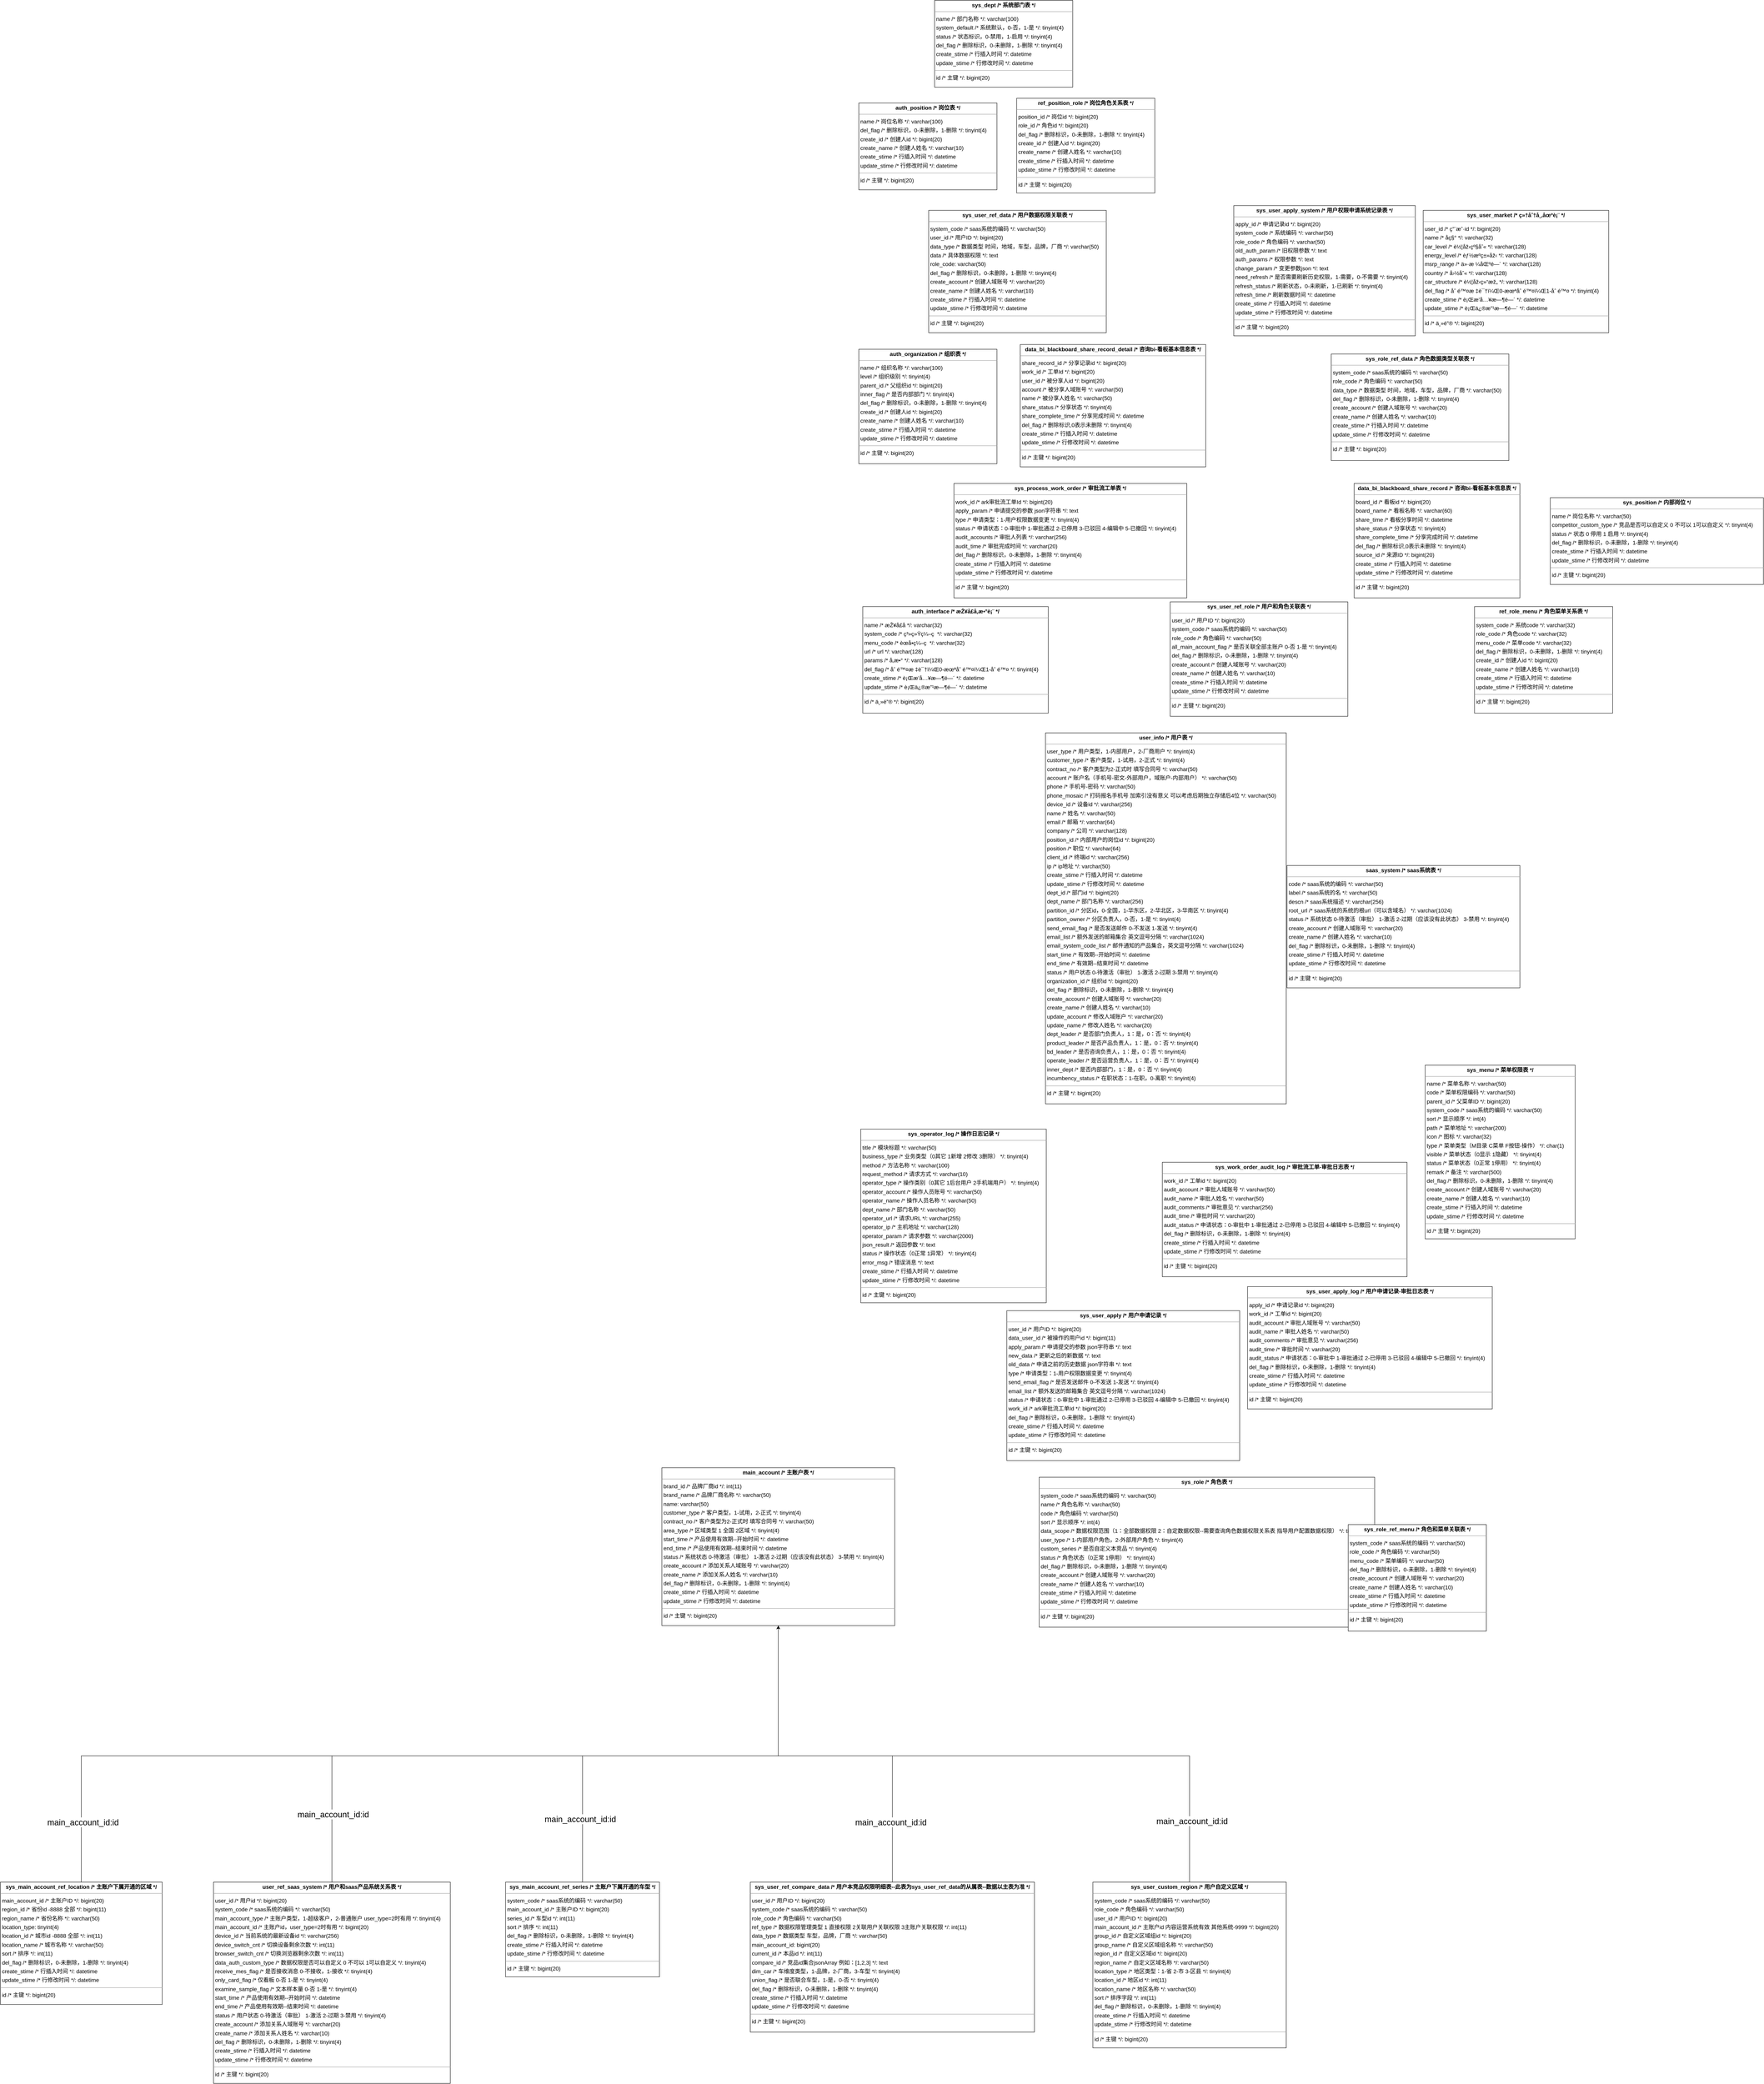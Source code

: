 <mxfile version="26.1.1">
  <diagram name="第 1 页" id="l_DR7KnRHLTlUDp1lk41">
    <mxGraphModel dx="4776" dy="2063" grid="1" gridSize="10" guides="1" tooltips="1" connect="1" arrows="1" fold="1" page="1" pageScale="1" pageWidth="827" pageHeight="1169" math="1" shadow="0">
      <root>
        <mxCell id="0" />
        <mxCell id="1" parent="0" />
        <mxCell id="V8_SMq7qqS84tooQgyuv-1" value="&lt;p style=&quot;margin:0px;margin-top:4px;text-align:center;&quot;&gt;&lt;b&gt;auth_interface  /* æŽ¥å£å‚æ•°è¡¨ */&lt;/b&gt;&lt;/p&gt;&lt;hr size=&quot;1&quot;/&gt;&lt;p style=&quot;margin:0 0 0 4px;line-height:1.6;&quot;&gt; name  /* æŽ¥å£å */: varchar(32)&lt;br/&gt; system_code  /* ç³»ç»Ÿç¼–ç  */: varchar(32)&lt;br/&gt; menu_code  /* èœå•ç¼–ç  */: varchar(32)&lt;br/&gt; url  /* url */: varchar(128)&lt;br/&gt; params  /* å‚æ•° */: varchar(128)&lt;br/&gt; del_flag  /* åˆ é™¤æ ‡è¯†ï¼Œ0-æœªåˆ é™¤ï¼Œ1-åˆ é™¤ */: tinyint(4)&lt;br/&gt; create_stime  /* è¡Œæ’å…¥æ—¶é—´ */: datetime&lt;br/&gt; update_stime  /* è¡Œä¿®æ”¹æ—¶é—´ */: datetime&lt;/p&gt;&lt;hr size=&quot;1&quot;/&gt;&lt;p style=&quot;margin:0 0 0 4px;line-height:1.6;&quot;&gt; id  /* ä¸»é”® */: bigint(20)&lt;/p&gt;" style="verticalAlign=top;align=left;overflow=fill;fontSize=14;fontFamily=Helvetica;html=1;rounded=0;shadow=0;comic=0;labelBackgroundColor=none;strokeWidth=1;" vertex="1" parent="1">
          <mxGeometry x="-325" y="1048" width="470" height="270" as="geometry" />
        </mxCell>
        <mxCell id="V8_SMq7qqS84tooQgyuv-2" value="&lt;p style=&quot;margin:0px;margin-top:4px;text-align:center;&quot;&gt;&lt;b&gt;auth_organization  /* 组织表 */&lt;/b&gt;&lt;/p&gt;&lt;hr size=&quot;1&quot;/&gt;&lt;p style=&quot;margin:0 0 0 4px;line-height:1.6;&quot;&gt; name  /* 组织名称 */: varchar(100)&lt;br/&gt; level  /* 组织级别 */: tinyint(4)&lt;br/&gt; parent_id  /* 父组织id */: bigint(20)&lt;br/&gt; inner_flag  /* 是否内部部门 */: tinyint(4)&lt;br/&gt; del_flag  /* 删除标识，0-未删除，1-删除 */: tinyint(4)&lt;br/&gt; create_id  /* 创建人id */: bigint(20)&lt;br/&gt; create_name  /* 创建人姓名 */: varchar(10)&lt;br/&gt; create_stime  /* 行插入时间 */: datetime&lt;br/&gt; update_stime  /* 行修改时间 */: datetime&lt;/p&gt;&lt;hr size=&quot;1&quot;/&gt;&lt;p style=&quot;margin:0 0 0 4px;line-height:1.6;&quot;&gt; id  /* 主键 */: bigint(20)&lt;/p&gt;" style="verticalAlign=top;align=left;overflow=fill;fontSize=14;fontFamily=Helvetica;html=1;rounded=0;shadow=0;comic=0;labelBackgroundColor=none;strokeWidth=1;" vertex="1" parent="1">
          <mxGeometry x="-335" y="396" width="350" height="290" as="geometry" />
        </mxCell>
        <mxCell id="V8_SMq7qqS84tooQgyuv-3" value="&lt;p style=&quot;margin:0px;margin-top:4px;text-align:center;&quot;&gt;&lt;b&gt;auth_position  /* 岗位表 */&lt;/b&gt;&lt;/p&gt;&lt;hr size=&quot;1&quot;/&gt;&lt;p style=&quot;margin:0 0 0 4px;line-height:1.6;&quot;&gt; name  /* 岗位名称 */: varchar(100)&lt;br/&gt; del_flag  /* 删除标识，0-未删除，1-删除 */: tinyint(4)&lt;br/&gt; create_id  /* 创建人id */: bigint(20)&lt;br/&gt; create_name  /* 创建人姓名 */: varchar(10)&lt;br/&gt; create_stime  /* 行插入时间 */: datetime&lt;br/&gt; update_stime  /* 行修改时间 */: datetime&lt;/p&gt;&lt;hr size=&quot;1&quot;/&gt;&lt;p style=&quot;margin:0 0 0 4px;line-height:1.6;&quot;&gt; id  /* 主键 */: bigint(20)&lt;/p&gt;" style="verticalAlign=top;align=left;overflow=fill;fontSize=14;fontFamily=Helvetica;html=1;rounded=0;shadow=0;comic=0;labelBackgroundColor=none;strokeWidth=1;" vertex="1" parent="1">
          <mxGeometry x="-335" y="-228" width="350" height="220" as="geometry" />
        </mxCell>
        <mxCell id="V8_SMq7qqS84tooQgyuv-4" value="&lt;p style=&quot;margin:0px;margin-top:4px;text-align:center;&quot;&gt;&lt;b&gt;data_bi_blackboard_share_record  /* 咨询bi-看板基本信息表 */&lt;/b&gt;&lt;/p&gt;&lt;hr size=&quot;1&quot;/&gt;&lt;p style=&quot;margin:0 0 0 4px;line-height:1.6;&quot;&gt; board_id  /* 看板id */: bigint(20)&lt;br/&gt; board_name  /* 看板名称 */: varchar(60)&lt;br/&gt; share_time  /* 看板分享时间 */: datetime&lt;br/&gt; share_status  /* 分享状态 */: tinyint(4)&lt;br/&gt; share_complete_time  /* 分享完成时间 */: datetime&lt;br/&gt; del_flag  /* 删除标识,0表示未删除 */: tinyint(4)&lt;br/&gt; source_id  /* 来源ID */: bigint(20)&lt;br/&gt; create_stime  /* 行插入时间 */: datetime&lt;br/&gt; update_stime  /* 行修改时间 */: datetime&lt;/p&gt;&lt;hr size=&quot;1&quot;/&gt;&lt;p style=&quot;margin:0 0 0 4px;line-height:1.6;&quot;&gt; id  /* 主键 */: bigint(20)&lt;/p&gt;" style="verticalAlign=top;align=left;overflow=fill;fontSize=14;fontFamily=Helvetica;html=1;rounded=0;shadow=0;comic=0;labelBackgroundColor=none;strokeWidth=1;" vertex="1" parent="1">
          <mxGeometry x="920" y="736" width="420" height="290" as="geometry" />
        </mxCell>
        <mxCell id="V8_SMq7qqS84tooQgyuv-5" value="&lt;p style=&quot;margin:0px;margin-top:4px;text-align:center;&quot;&gt;&lt;b&gt;data_bi_blackboard_share_record_detail  /* 咨询bi-看板基本信息表 */&lt;/b&gt;&lt;/p&gt;&lt;hr size=&quot;1&quot;/&gt;&lt;p style=&quot;margin:0 0 0 4px;line-height:1.6;&quot;&gt; share_record_id  /* 分享记录id */: bigint(20)&lt;br/&gt; work_id  /* 工单Id */: bigint(20)&lt;br/&gt; user_id  /* 被分享人id */: bigint(20)&lt;br/&gt; account  /* 被分享人域账号 */: varchar(50)&lt;br/&gt; name  /* 被分享人姓名 */: varchar(50)&lt;br/&gt; share_status  /* 分享状态 */: tinyint(4)&lt;br/&gt; share_complete_time  /* 分享完成时间 */: datetime&lt;br/&gt; del_flag  /* 删除标识,0表示未删除 */: tinyint(4)&lt;br/&gt; create_stime  /* 行插入时间 */: datetime&lt;br/&gt; update_stime  /* 行修改时间 */: datetime&lt;/p&gt;&lt;hr size=&quot;1&quot;/&gt;&lt;p style=&quot;margin:0 0 0 4px;line-height:1.6;&quot;&gt; id  /* 主键 */: bigint(20)&lt;/p&gt;" style="verticalAlign=top;align=left;overflow=fill;fontSize=14;fontFamily=Helvetica;html=1;rounded=0;shadow=0;comic=0;labelBackgroundColor=none;strokeWidth=1;" vertex="1" parent="1">
          <mxGeometry x="74" y="384" width="470" height="310" as="geometry" />
        </mxCell>
        <mxCell id="V8_SMq7qqS84tooQgyuv-6" value="&lt;p style=&quot;margin:0px;margin-top:4px;text-align:center;&quot;&gt;&lt;b&gt;main_account  /* 主账户表 */&lt;/b&gt;&lt;/p&gt;&lt;hr size=&quot;1&quot;/&gt;&lt;p style=&quot;margin:0 0 0 4px;line-height:1.6;&quot;&gt; brand_id  /* 品牌厂商id */: int(11)&lt;br/&gt; brand_name  /* 品牌厂商名称 */: varchar(50)&lt;br/&gt; name: varchar(50)&lt;br/&gt; customer_type  /* 客户类型，1-试用，2-正式 */: tinyint(4)&lt;br/&gt; contract_no  /* 客户类型为2-正式时 填写合同号 */: varchar(50)&lt;br/&gt; area_type  /* 区域类型 1 全国 2区域 */: tinyint(4)&lt;br/&gt; start_time  /* 产品使用有效期--开始时间 */: datetime&lt;br/&gt; end_time  /* 产品使用有效期--结束时间 */: datetime&lt;br/&gt; status  /* 系统状态 0-待激活（审批） 1-激活 2-过期（应该没有此状态） 3-禁用 */: tinyint(4)&lt;br/&gt; create_account  /* 添加关系人域账号 */: varchar(20)&lt;br/&gt; create_name  /* 添加关系人姓名 */: varchar(10)&lt;br/&gt; del_flag  /* 删除标识，0-未删除，1-删除 */: tinyint(4)&lt;br/&gt; create_stime  /* 行插入时间 */: datetime&lt;br/&gt; update_stime  /* 行修改时间 */: datetime&lt;/p&gt;&lt;hr size=&quot;1&quot;/&gt;&lt;p style=&quot;margin:0 0 0 4px;line-height:1.6;&quot;&gt; id  /* 主键 */: bigint(20)&lt;/p&gt;" style="verticalAlign=top;align=left;overflow=fill;fontSize=14;fontFamily=Helvetica;html=1;rounded=0;shadow=0;comic=0;labelBackgroundColor=none;strokeWidth=1;" vertex="1" parent="1">
          <mxGeometry x="-834" y="3230" width="590" height="400" as="geometry" />
        </mxCell>
        <mxCell id="V8_SMq7qqS84tooQgyuv-7" value="&lt;p style=&quot;margin:0px;margin-top:4px;text-align:center;&quot;&gt;&lt;b&gt;ref_position_role  /* 岗位角色关系表 */&lt;/b&gt;&lt;/p&gt;&lt;hr size=&quot;1&quot;/&gt;&lt;p style=&quot;margin:0 0 0 4px;line-height:1.6;&quot;&gt; position_id  /* 岗位id */: bigint(20)&lt;br/&gt; role_id  /* 角色id */: bigint(20)&lt;br/&gt; del_flag  /* 删除标识，0-未删除，1-删除 */: tinyint(4)&lt;br/&gt; create_id  /* 创建人id */: bigint(20)&lt;br/&gt; create_name  /* 创建人姓名 */: varchar(10)&lt;br/&gt; create_stime  /* 行插入时间 */: datetime&lt;br/&gt; update_stime  /* 行修改时间 */: datetime&lt;/p&gt;&lt;hr size=&quot;1&quot;/&gt;&lt;p style=&quot;margin:0 0 0 4px;line-height:1.6;&quot;&gt; id  /* 主键 */: bigint(20)&lt;/p&gt;" style="verticalAlign=top;align=left;overflow=fill;fontSize=14;fontFamily=Helvetica;html=1;rounded=0;shadow=0;comic=0;labelBackgroundColor=none;strokeWidth=1;" vertex="1" parent="1">
          <mxGeometry x="65" y="-240" width="350" height="240" as="geometry" />
        </mxCell>
        <mxCell id="V8_SMq7qqS84tooQgyuv-8" value="&lt;p style=&quot;margin:0px;margin-top:4px;text-align:center;&quot;&gt;&lt;b&gt;ref_role_menu  /* 角色菜单关系表 */&lt;/b&gt;&lt;/p&gt;&lt;hr size=&quot;1&quot;/&gt;&lt;p style=&quot;margin:0 0 0 4px;line-height:1.6;&quot;&gt; system_code  /* 系统code */: varchar(32)&lt;br/&gt; role_code  /* 角色code */: varchar(32)&lt;br/&gt; menu_code  /* 菜单code */: varchar(32)&lt;br/&gt; del_flag  /* 删除标识，0-未删除，1-删除 */: tinyint(4)&lt;br/&gt; create_id  /* 创建人id */: bigint(20)&lt;br/&gt; create_name  /* 创建人姓名 */: varchar(10)&lt;br/&gt; create_stime  /* 行插入时间 */: datetime&lt;br/&gt; update_stime  /* 行修改时间 */: datetime&lt;/p&gt;&lt;hr size=&quot;1&quot;/&gt;&lt;p style=&quot;margin:0 0 0 4px;line-height:1.6;&quot;&gt; id  /* 主键 */: bigint(20)&lt;/p&gt;" style="verticalAlign=top;align=left;overflow=fill;fontSize=14;fontFamily=Helvetica;html=1;rounded=0;shadow=0;comic=0;labelBackgroundColor=none;strokeWidth=1;" vertex="1" parent="1">
          <mxGeometry x="1225" y="1048" width="350" height="270" as="geometry" />
        </mxCell>
        <mxCell id="V8_SMq7qqS84tooQgyuv-9" value="&lt;p style=&quot;margin:0px;margin-top:4px;text-align:center;&quot;&gt;&lt;b&gt;saas_system  /* saas系统表 */&lt;/b&gt;&lt;/p&gt;&lt;hr size=&quot;1&quot;/&gt;&lt;p style=&quot;margin:0 0 0 4px;line-height:1.6;&quot;&gt; code  /* saas系统的编码 */: varchar(50)&lt;br/&gt; label  /* saas系统的名 */: varchar(50)&lt;br/&gt; descn  /* saas系统描述 */: varchar(256)&lt;br/&gt; root_url  /* saas系统的系统的根url（可以含域名） */: varchar(1024)&lt;br/&gt; status  /* 系统状态 0-待激活（审批） 1-激活 2-过期（应该没有此状态） 3-禁用 */: tinyint(4)&lt;br/&gt; create_account  /* 创建人域账号 */: varchar(20)&lt;br/&gt; create_name  /* 创建人姓名 */: varchar(10)&lt;br/&gt; del_flag  /* 删除标识，0-未删除，1-删除 */: tinyint(4)&lt;br/&gt; create_stime  /* 行插入时间 */: datetime&lt;br/&gt; update_stime  /* 行修改时间 */: datetime&lt;/p&gt;&lt;hr size=&quot;1&quot;/&gt;&lt;p style=&quot;margin:0 0 0 4px;line-height:1.6;&quot;&gt; id  /* 主键 */: bigint(20)&lt;/p&gt;" style="verticalAlign=top;align=left;overflow=fill;fontSize=14;fontFamily=Helvetica;html=1;rounded=0;shadow=0;comic=0;labelBackgroundColor=none;strokeWidth=1;" vertex="1" parent="1">
          <mxGeometry x="750" y="1704" width="590" height="310" as="geometry" />
        </mxCell>
        <mxCell id="V8_SMq7qqS84tooQgyuv-10" value="&lt;p style=&quot;margin:0px;margin-top:4px;text-align:center;&quot;&gt;&lt;b&gt;sys_dept  /* 系统部门表 */&lt;/b&gt;&lt;/p&gt;&lt;hr size=&quot;1&quot;/&gt;&lt;p style=&quot;margin:0 0 0 4px;line-height:1.6;&quot;&gt; name  /* 部门名称 */: varchar(100)&lt;br/&gt; system_default  /* 系统默认，0-否，1-是 */: tinyint(4)&lt;br/&gt; status  /* 状态标识，0-禁用，1-启用 */: tinyint(4)&lt;br/&gt; del_flag  /* 删除标识，0-未删除，1-删除 */: tinyint(4)&lt;br/&gt; create_stime  /* 行插入时间 */: datetime&lt;br/&gt; update_stime  /* 行修改时间 */: datetime&lt;/p&gt;&lt;hr size=&quot;1&quot;/&gt;&lt;p style=&quot;margin:0 0 0 4px;line-height:1.6;&quot;&gt; id  /* 主键 */: bigint(20)&lt;/p&gt;" style="verticalAlign=top;align=left;overflow=fill;fontSize=14;fontFamily=Helvetica;html=1;rounded=0;shadow=0;comic=0;labelBackgroundColor=none;strokeWidth=1;" vertex="1" parent="1">
          <mxGeometry x="-143" y="-488" width="350" height="220" as="geometry" />
        </mxCell>
        <mxCell id="V8_SMq7qqS84tooQgyuv-55" style="edgeStyle=orthogonalEdgeStyle;rounded=0;orthogonalLoop=1;jettySize=auto;html=1;entryX=0.5;entryY=1;entryDx=0;entryDy=0;" edge="1" parent="1" source="V8_SMq7qqS84tooQgyuv-11" target="V8_SMq7qqS84tooQgyuv-6">
          <mxGeometry relative="1" as="geometry">
            <Array as="points">
              <mxPoint x="-2305" y="3960" />
              <mxPoint x="-539" y="3960" />
            </Array>
          </mxGeometry>
        </mxCell>
        <mxCell id="V8_SMq7qqS84tooQgyuv-56" value="&lt;font style=&quot;font-size: 21px;&quot;&gt;main_account_id:id&lt;/font&gt;" style="edgeLabel;html=1;align=center;verticalAlign=middle;resizable=0;points=[];" vertex="1" connectable="0" parent="V8_SMq7qqS84tooQgyuv-55">
          <mxGeometry x="-0.874" y="-4" relative="1" as="geometry">
            <mxPoint as="offset" />
          </mxGeometry>
        </mxCell>
        <mxCell id="V8_SMq7qqS84tooQgyuv-11" value="&lt;p style=&quot;margin:0px;margin-top:4px;text-align:center;&quot;&gt;&lt;b&gt;sys_main_account_ref_location  /* 主账户下属开通的区域 */&lt;/b&gt;&lt;/p&gt;&lt;hr size=&quot;1&quot;/&gt;&lt;p style=&quot;margin:0 0 0 4px;line-height:1.6;&quot;&gt; main_account_id  /* 主账户ID */: bigint(20)&lt;br/&gt; region_id  /* 省份id -8888 全部 */: bigint(11)&lt;br/&gt; region_name  /* 省份名称 */: varchar(50)&lt;br/&gt; location_type: tinyint(4)&lt;br/&gt; location_id  /* 城市id -8888 全部 */: int(11)&lt;br/&gt; location_name  /* 城市名称 */: varchar(50)&lt;br/&gt; sort  /* 排序 */: int(11)&lt;br/&gt; del_flag  /* 删除标识，0-未删除，1-删除 */: tinyint(4)&lt;br/&gt; create_stime  /* 行插入时间 */: datetime&lt;br/&gt; update_stime  /* 行修改时间 */: datetime&lt;/p&gt;&lt;hr size=&quot;1&quot;/&gt;&lt;p style=&quot;margin:0 0 0 4px;line-height:1.6;&quot;&gt; id  /* 主键 */: bigint(20)&lt;/p&gt;" style="verticalAlign=top;align=left;overflow=fill;fontSize=14;fontFamily=Helvetica;html=1;rounded=0;shadow=0;comic=0;labelBackgroundColor=none;strokeWidth=1;" vertex="1" parent="1">
          <mxGeometry x="-2510" y="4280" width="410" height="310" as="geometry" />
        </mxCell>
        <mxCell id="V8_SMq7qqS84tooQgyuv-50" style="edgeStyle=orthogonalEdgeStyle;rounded=0;orthogonalLoop=1;jettySize=auto;html=1;" edge="1" parent="1" source="V8_SMq7qqS84tooQgyuv-12" target="V8_SMq7qqS84tooQgyuv-6">
          <mxGeometry relative="1" as="geometry">
            <Array as="points">
              <mxPoint x="-1035" y="3960" />
              <mxPoint x="-539" y="3960" />
            </Array>
          </mxGeometry>
        </mxCell>
        <mxCell id="V8_SMq7qqS84tooQgyuv-58" value="&lt;span style=&quot;font-size: 21px;&quot;&gt;main_account_id:id&lt;/span&gt;" style="edgeLabel;html=1;align=center;verticalAlign=middle;resizable=0;points=[];" vertex="1" connectable="0" parent="V8_SMq7qqS84tooQgyuv-50">
          <mxGeometry x="-0.721" y="6" relative="1" as="geometry">
            <mxPoint as="offset" />
          </mxGeometry>
        </mxCell>
        <mxCell id="V8_SMq7qqS84tooQgyuv-12" value="&lt;p style=&quot;margin:0px;margin-top:4px;text-align:center;&quot;&gt;&lt;b&gt;sys_main_account_ref_series  /* 主账户下属开通的车型 */&lt;/b&gt;&lt;/p&gt;&lt;hr size=&quot;1&quot;/&gt;&lt;p style=&quot;margin:0 0 0 4px;line-height:1.6;&quot;&gt; system_code  /* saas系统的编码 */: varchar(50)&lt;br/&gt; main_account_id  /* 主账户ID */: bigint(20)&lt;br/&gt; series_id  /* 车型id */: int(11)&lt;br/&gt; sort  /* 排序 */: int(11)&lt;br/&gt; del_flag  /* 删除标识，0-未删除，1-删除 */: tinyint(4)&lt;br/&gt; create_stime  /* 行插入时间 */: datetime&lt;br/&gt; update_stime  /* 行修改时间 */: datetime&lt;/p&gt;&lt;hr size=&quot;1&quot;/&gt;&lt;p style=&quot;margin:0 0 0 4px;line-height:1.6;&quot;&gt; id  /* 主键 */: bigint(20)&lt;/p&gt;" style="verticalAlign=top;align=left;overflow=fill;fontSize=14;fontFamily=Helvetica;html=1;rounded=0;shadow=0;comic=0;labelBackgroundColor=none;strokeWidth=1;" vertex="1" parent="1">
          <mxGeometry x="-1230" y="4280" width="390" height="240" as="geometry" />
        </mxCell>
        <mxCell id="V8_SMq7qqS84tooQgyuv-13" value="&lt;p style=&quot;margin:0px;margin-top:4px;text-align:center;&quot;&gt;&lt;b&gt;sys_menu  /* 菜单权限表 */&lt;/b&gt;&lt;/p&gt;&lt;hr size=&quot;1&quot;/&gt;&lt;p style=&quot;margin:0 0 0 4px;line-height:1.6;&quot;&gt; name  /* 菜单名称 */: varchar(50)&lt;br/&gt; code  /* 菜单权限编码  */: varchar(50)&lt;br/&gt; parent_id  /* 父菜单ID */: bigint(20)&lt;br/&gt; system_code  /* saas系统的编码 */: varchar(50)&lt;br/&gt; sort  /* 显示顺序 */: int(4)&lt;br/&gt; path  /* 菜单地址 */: varchar(200)&lt;br/&gt; icon  /* 图标 */: varchar(32)&lt;br/&gt; type  /* 菜单类型（M目录 C菜单 F按钮-操作） */: char(1)&lt;br/&gt; visible  /* 菜单状态（0显示 1隐藏） */: tinyint(4)&lt;br/&gt; status  /* 菜单状态（0正常 1停用） */: tinyint(4)&lt;br/&gt; remark  /* 备注 */: varchar(500)&lt;br/&gt; del_flag  /* 删除标识，0-未删除，1-删除 */: tinyint(4)&lt;br/&gt; create_account  /* 创建人域账号 */: varchar(20)&lt;br/&gt; create_name  /* 创建人姓名 */: varchar(10)&lt;br/&gt; create_stime  /* 行插入时间 */: datetime&lt;br/&gt; update_stime  /* 行修改时间 */: datetime&lt;/p&gt;&lt;hr size=&quot;1&quot;/&gt;&lt;p style=&quot;margin:0 0 0 4px;line-height:1.6;&quot;&gt; id  /* 主键 */: bigint(20)&lt;/p&gt;" style="verticalAlign=top;align=left;overflow=fill;fontSize=14;fontFamily=Helvetica;html=1;rounded=0;shadow=0;comic=0;labelBackgroundColor=none;strokeWidth=1;" vertex="1" parent="1">
          <mxGeometry x="1100" y="2210" width="380" height="440" as="geometry" />
        </mxCell>
        <mxCell id="V8_SMq7qqS84tooQgyuv-14" value="&lt;p style=&quot;margin:0px;margin-top:4px;text-align:center;&quot;&gt;&lt;b&gt;sys_operator_log  /* 操作日志记录 */&lt;/b&gt;&lt;/p&gt;&lt;hr size=&quot;1&quot;/&gt;&lt;p style=&quot;margin:0 0 0 4px;line-height:1.6;&quot;&gt; title  /* 模块标题 */: varchar(50)&lt;br/&gt; business_type  /* 业务类型（0其它 1新增 2修改 3删除） */: tinyint(4)&lt;br/&gt; method  /* 方法名称 */: varchar(100)&lt;br/&gt; request_method  /* 请求方式 */: varchar(10)&lt;br/&gt; operator_type  /* 操作类别（0其它 1后台用户 2手机端用户） */: tinyint(4)&lt;br/&gt; operator_account  /* 操作人员账号 */: varchar(50)&lt;br/&gt; operator_name  /* 操作人员名称 */: varchar(50)&lt;br/&gt; dept_name  /* 部门名称 */: varchar(50)&lt;br/&gt; operator_url  /* 请求URL */: varchar(255)&lt;br/&gt; operator_ip  /* 主机地址 */: varchar(128)&lt;br/&gt; operator_param  /* 请求参数 */: varchar(2000)&lt;br/&gt; json_result  /* 返回参数 */: text&lt;br/&gt; status  /* 操作状态（0正常 1异常） */: tinyint(4)&lt;br/&gt; error_msg  /* 错误消息 */: text&lt;br/&gt; create_stime  /* 行插入时间 */: datetime&lt;br/&gt; update_stime  /* 行修改时间 */: datetime&lt;/p&gt;&lt;hr size=&quot;1&quot;/&gt;&lt;p style=&quot;margin:0 0 0 4px;line-height:1.6;&quot;&gt; id  /* 主键 */: bigint(20)&lt;/p&gt;" style="verticalAlign=top;align=left;overflow=fill;fontSize=14;fontFamily=Helvetica;html=1;rounded=0;shadow=0;comic=0;labelBackgroundColor=none;strokeWidth=1;" vertex="1" parent="1">
          <mxGeometry x="-330" y="2372" width="470" height="440" as="geometry" />
        </mxCell>
        <mxCell id="V8_SMq7qqS84tooQgyuv-15" value="&lt;p style=&quot;margin:0px;margin-top:4px;text-align:center;&quot;&gt;&lt;b&gt;sys_position  /* 内部岗位 */&lt;/b&gt;&lt;/p&gt;&lt;hr size=&quot;1&quot;/&gt;&lt;p style=&quot;margin:0 0 0 4px;line-height:1.6;&quot;&gt; name  /* 岗位名称 */: varchar(50)&lt;br/&gt; competitor_custom_type  /* 竞品是否可以自定义 0 不可以 1可以自定义 */: tinyint(4)&lt;br/&gt; status  /* 状态 0 停用 1 启用 */: tinyint(4)&lt;br/&gt; del_flag  /* 删除标识，0-未删除，1-删除 */: tinyint(4)&lt;br/&gt; create_stime  /* 行插入时间 */: datetime&lt;br/&gt; update_stime  /* 行修改时间 */: datetime&lt;/p&gt;&lt;hr size=&quot;1&quot;/&gt;&lt;p style=&quot;margin:0 0 0 4px;line-height:1.6;&quot;&gt; id  /* 主键 */: bigint(20)&lt;/p&gt;" style="verticalAlign=top;align=left;overflow=fill;fontSize=14;fontFamily=Helvetica;html=1;rounded=0;shadow=0;comic=0;labelBackgroundColor=none;strokeWidth=1;" vertex="1" parent="1">
          <mxGeometry x="1417" y="772" width="540" height="220" as="geometry" />
        </mxCell>
        <mxCell id="V8_SMq7qqS84tooQgyuv-16" value="&lt;p style=&quot;margin:0px;margin-top:4px;text-align:center;&quot;&gt;&lt;b&gt;sys_process_work_order  /* 审批流工单表 */&lt;/b&gt;&lt;/p&gt;&lt;hr size=&quot;1&quot;/&gt;&lt;p style=&quot;margin:0 0 0 4px;line-height:1.6;&quot;&gt; work_id  /* ark审批流工单Id */: bigint(20)&lt;br/&gt; apply_param  /* 申请提交的参数 json字符串 */: text&lt;br/&gt; type  /* 申请类型：1-用户权限数据变更 */: tinyint(4)&lt;br/&gt; status  /* 申请状态：0-审批中 1-审批通过 2-已停用 3-已驳回 4-编辑中 5-已撤回  */: tinyint(4)&lt;br/&gt; audit_accounts  /* 审批人列表 */: varchar(256)&lt;br/&gt; audit_time  /* 审批完成时间 */: varchar(20)&lt;br/&gt; del_flag  /* 删除标识，0-未删除，1-删除 */: tinyint(4)&lt;br/&gt; create_stime  /* 行插入时间 */: datetime&lt;br/&gt; update_stime  /* 行修改时间 */: datetime&lt;/p&gt;&lt;hr size=&quot;1&quot;/&gt;&lt;p style=&quot;margin:0 0 0 4px;line-height:1.6;&quot;&gt; id  /* 主键 */: bigint(20)&lt;/p&gt;" style="verticalAlign=top;align=left;overflow=fill;fontSize=14;fontFamily=Helvetica;html=1;rounded=0;shadow=0;comic=0;labelBackgroundColor=none;strokeWidth=1;" vertex="1" parent="1">
          <mxGeometry x="-94" y="736" width="590" height="290" as="geometry" />
        </mxCell>
        <mxCell id="V8_SMq7qqS84tooQgyuv-17" value="&lt;p style=&quot;margin:0px;margin-top:4px;text-align:center;&quot;&gt;&lt;b&gt;sys_role  /* 角色表 */&lt;/b&gt;&lt;/p&gt;&lt;hr size=&quot;1&quot;/&gt;&lt;p style=&quot;margin:0 0 0 4px;line-height:1.6;&quot;&gt; system_code  /* saas系统的编码 */: varchar(50)&lt;br/&gt; name  /* 角色名称 */: varchar(50)&lt;br/&gt; code  /* 角色编码 */: varchar(50)&lt;br/&gt; sort  /* 显示顺序 */: int(4)&lt;br/&gt; data_scope  /* 数据权限范围（1：全部数据权限 2：自定数据权限--需要查询角色数据权限关系表 指导用户配置数据权限） */: tinyint(4)&lt;br/&gt; user_type  /* 1-内部用户角色，2-外部用户角色 */: tinyint(4)&lt;br/&gt; custom_series  /* 是否自定义本竞品 */: tinyint(4)&lt;br/&gt; status  /* 角色状态（0正常 1停用） */: tinyint(4)&lt;br/&gt; del_flag  /* 删除标识，0-未删除，1-删除 */: tinyint(4)&lt;br/&gt; create_account  /* 创建人域账号 */: varchar(20)&lt;br/&gt; create_name  /* 创建人姓名 */: varchar(10)&lt;br/&gt; create_stime  /* 行插入时间 */: datetime&lt;br/&gt; update_stime  /* 行修改时间 */: datetime&lt;/p&gt;&lt;hr size=&quot;1&quot;/&gt;&lt;p style=&quot;margin:0 0 0 4px;line-height:1.6;&quot;&gt; id  /* 主键 */: bigint(20)&lt;/p&gt;" style="verticalAlign=top;align=left;overflow=fill;fontSize=14;fontFamily=Helvetica;html=1;rounded=0;shadow=0;comic=0;labelBackgroundColor=none;strokeWidth=1;" vertex="1" parent="1">
          <mxGeometry x="122" y="3254" width="850" height="380" as="geometry" />
        </mxCell>
        <mxCell id="V8_SMq7qqS84tooQgyuv-18" value="&lt;p style=&quot;margin:0px;margin-top:4px;text-align:center;&quot;&gt;&lt;b&gt;sys_role_ref_data  /* 角色数据类型关联表 */&lt;/b&gt;&lt;/p&gt;&lt;hr size=&quot;1&quot;/&gt;&lt;p style=&quot;margin:0 0 0 4px;line-height:1.6;&quot;&gt; system_code  /* saas系统的编码 */: varchar(50)&lt;br/&gt; role_code  /* 角色编码 */: varchar(50)&lt;br/&gt; data_type  /* 数据类型 时间，地域，车型，品牌，厂商 */: varchar(50)&lt;br/&gt; del_flag  /* 删除标识，0-未删除，1-删除 */: tinyint(4)&lt;br/&gt; create_account  /* 创建人域账号 */: varchar(20)&lt;br/&gt; create_name  /* 创建人姓名 */: varchar(10)&lt;br/&gt; create_stime  /* 行插入时间 */: datetime&lt;br/&gt; update_stime  /* 行修改时间 */: datetime&lt;/p&gt;&lt;hr size=&quot;1&quot;/&gt;&lt;p style=&quot;margin:0 0 0 4px;line-height:1.6;&quot;&gt; id  /* 主键 */: bigint(20)&lt;/p&gt;" style="verticalAlign=top;align=left;overflow=fill;fontSize=14;fontFamily=Helvetica;html=1;rounded=0;shadow=0;comic=0;labelBackgroundColor=none;strokeWidth=1;" vertex="1" parent="1">
          <mxGeometry x="862" y="408" width="450" height="270" as="geometry" />
        </mxCell>
        <mxCell id="V8_SMq7qqS84tooQgyuv-19" value="&lt;p style=&quot;margin:0px;margin-top:4px;text-align:center;&quot;&gt;&lt;b&gt;sys_role_ref_menu  /* 角色和菜单关联表 */&lt;/b&gt;&lt;/p&gt;&lt;hr size=&quot;1&quot;/&gt;&lt;p style=&quot;margin:0 0 0 4px;line-height:1.6;&quot;&gt; system_code  /* saas系统的编码 */: varchar(50)&lt;br/&gt; role_code  /* 角色编码 */: varchar(50)&lt;br/&gt; menu_code  /* 菜单编码 */: varchar(50)&lt;br/&gt; del_flag  /* 删除标识，0-未删除，1-删除 */: tinyint(4)&lt;br/&gt; create_account  /* 创建人域账号 */: varchar(20)&lt;br/&gt; create_name  /* 创建人姓名 */: varchar(10)&lt;br/&gt; create_stime  /* 行插入时间 */: datetime&lt;br/&gt; update_stime  /* 行修改时间 */: datetime&lt;/p&gt;&lt;hr size=&quot;1&quot;/&gt;&lt;p style=&quot;margin:0 0 0 4px;line-height:1.6;&quot;&gt; id  /* 主键 */: bigint(20)&lt;/p&gt;" style="verticalAlign=top;align=left;overflow=fill;fontSize=14;fontFamily=Helvetica;html=1;rounded=0;shadow=0;comic=0;labelBackgroundColor=none;strokeWidth=1;" vertex="1" parent="1">
          <mxGeometry x="905" y="3374" width="350" height="270" as="geometry" />
        </mxCell>
        <mxCell id="V8_SMq7qqS84tooQgyuv-20" value="&lt;p style=&quot;margin:0px;margin-top:4px;text-align:center;&quot;&gt;&lt;b&gt;sys_user_apply  /* 用户申请记录 */&lt;/b&gt;&lt;/p&gt;&lt;hr size=&quot;1&quot;/&gt;&lt;p style=&quot;margin:0 0 0 4px;line-height:1.6;&quot;&gt; user_id  /* 用户ID */: bigint(20)&lt;br/&gt; data_user_id  /* 被操作的用户id */: bigint(11)&lt;br/&gt; apply_param  /* 申请提交的参数 json字符串 */: text&lt;br/&gt; new_data  /* 更新之后的新数据 */: text&lt;br/&gt; old_data  /* 申请之前的历史数据 json字符串 */: text&lt;br/&gt; type  /* 申请类型：1-用户权限数据变更 */: tinyint(4)&lt;br/&gt; send_email_flag  /* 是否发送邮件  0-不发送 1-发送 */: tinyint(4)&lt;br/&gt; email_list  /* 额外发送的邮箱集合 英文逗号分隔 */: varchar(1024)&lt;br/&gt; status  /* 申请状态：0-审批中 1-审批通过 2-已停用 3-已驳回 4-编辑中 5-已撤回  */: tinyint(4)&lt;br/&gt; work_id  /* ark审批流工单Id */: bigint(20)&lt;br/&gt; del_flag  /* 删除标识，0-未删除，1-删除 */: tinyint(4)&lt;br/&gt; create_stime  /* 行插入时间 */: datetime&lt;br/&gt; update_stime  /* 行修改时间 */: datetime&lt;/p&gt;&lt;hr size=&quot;1&quot;/&gt;&lt;p style=&quot;margin:0 0 0 4px;line-height:1.6;&quot;&gt; id  /* 主键 */: bigint(20)&lt;/p&gt;" style="verticalAlign=top;align=left;overflow=fill;fontSize=14;fontFamily=Helvetica;html=1;rounded=0;shadow=0;comic=0;labelBackgroundColor=none;strokeWidth=1;" vertex="1" parent="1">
          <mxGeometry x="40" y="2832" width="590" height="380" as="geometry" />
        </mxCell>
        <mxCell id="V8_SMq7qqS84tooQgyuv-21" value="&lt;p style=&quot;margin:0px;margin-top:4px;text-align:center;&quot;&gt;&lt;b&gt;sys_user_apply_log  /* 用户申请记录-审批日志表 */&lt;/b&gt;&lt;/p&gt;&lt;hr size=&quot;1&quot;/&gt;&lt;p style=&quot;margin:0 0 0 4px;line-height:1.6;&quot;&gt; apply_id  /* 申请记录id */: bigint(20)&lt;br/&gt; work_id  /* 工单id */: bigint(20)&lt;br/&gt; audit_account  /* 审批人域账号 */: varchar(50)&lt;br/&gt; audit_name  /* 审批人姓名 */: varchar(50)&lt;br/&gt; audit_comments  /* 审批意见 */: varchar(256)&lt;br/&gt; audit_time  /* 审批时间 */: varchar(20)&lt;br/&gt; audit_status  /* 申请状态：0-审批中 1-审批通过 2-已停用 3-已驳回 4-编辑中 5-已撤回  */: tinyint(4)&lt;br/&gt; del_flag  /* 删除标识，0-未删除，1-删除 */: tinyint(4)&lt;br/&gt; create_stime  /* 行插入时间 */: datetime&lt;br/&gt; update_stime  /* 行修改时间 */: datetime&lt;/p&gt;&lt;hr size=&quot;1&quot;/&gt;&lt;p style=&quot;margin:0 0 0 4px;line-height:1.6;&quot;&gt; id  /* 主键 */: bigint(20)&lt;/p&gt;" style="verticalAlign=top;align=left;overflow=fill;fontSize=14;fontFamily=Helvetica;html=1;rounded=0;shadow=0;comic=0;labelBackgroundColor=none;strokeWidth=1;" vertex="1" parent="1">
          <mxGeometry x="650" y="2771" width="620" height="310" as="geometry" />
        </mxCell>
        <mxCell id="V8_SMq7qqS84tooQgyuv-22" value="&lt;p style=&quot;margin:0px;margin-top:4px;text-align:center;&quot;&gt;&lt;b&gt;sys_user_apply_system  /* 用户权限申请系统记录表 */&lt;/b&gt;&lt;/p&gt;&lt;hr size=&quot;1&quot;/&gt;&lt;p style=&quot;margin:0 0 0 4px;line-height:1.6;&quot;&gt; apply_id  /* 申请记录id */: bigint(20)&lt;br/&gt; system_code  /* 系统编码 */: varchar(50)&lt;br/&gt; role_code  /* 角色编码 */: varchar(50)&lt;br/&gt; old_auth_param  /* 旧权限参数 */: text&lt;br/&gt; auth_params  /* 权限参数 */: text&lt;br/&gt; change_param  /* 变更参数json */: text&lt;br/&gt; need_refresh  /* 是否需要刷新历史权限，1-需要，0-不需要 */: tinyint(4)&lt;br/&gt; refresh_status  /* 刷新状态，0-未刷新，1-已刷新 */: tinyint(4)&lt;br/&gt; refresh_time  /* 刷新数据时间 */: datetime&lt;br/&gt; create_stime  /* 行插入时间 */: datetime&lt;br/&gt; update_stime  /* 行修改时间 */: datetime&lt;/p&gt;&lt;hr size=&quot;1&quot;/&gt;&lt;p style=&quot;margin:0 0 0 4px;line-height:1.6;&quot;&gt; id  /* 主键 */: bigint(20)&lt;/p&gt;" style="verticalAlign=top;align=left;overflow=fill;fontSize=14;fontFamily=Helvetica;html=1;rounded=0;shadow=0;comic=0;labelBackgroundColor=none;strokeWidth=1;" vertex="1" parent="1">
          <mxGeometry x="615" y="32" width="460" height="330" as="geometry" />
        </mxCell>
        <mxCell id="V8_SMq7qqS84tooQgyuv-54" style="edgeStyle=orthogonalEdgeStyle;rounded=0;orthogonalLoop=1;jettySize=auto;html=1;entryX=0.5;entryY=1;entryDx=0;entryDy=0;" edge="1" parent="1" source="V8_SMq7qqS84tooQgyuv-23" target="V8_SMq7qqS84tooQgyuv-6">
          <mxGeometry relative="1" as="geometry">
            <Array as="points">
              <mxPoint x="503" y="3960" />
              <mxPoint x="-539" y="3960" />
            </Array>
          </mxGeometry>
        </mxCell>
        <mxCell id="V8_SMq7qqS84tooQgyuv-60" value="&lt;span style=&quot;font-size: 21px;&quot;&gt;main_account_id:id&lt;/span&gt;" style="edgeLabel;html=1;align=center;verticalAlign=middle;resizable=0;points=[];" vertex="1" connectable="0" parent="V8_SMq7qqS84tooQgyuv-54">
          <mxGeometry x="-0.816" y="-6" relative="1" as="geometry">
            <mxPoint as="offset" />
          </mxGeometry>
        </mxCell>
        <mxCell id="V8_SMq7qqS84tooQgyuv-23" value="&lt;p style=&quot;margin:0px;margin-top:4px;text-align:center;&quot;&gt;&lt;b&gt;sys_user_custom_region  /* 用户自定义区域 */&lt;/b&gt;&lt;/p&gt;&lt;hr size=&quot;1&quot;/&gt;&lt;p style=&quot;margin:0 0 0 4px;line-height:1.6;&quot;&gt; system_code  /* saas系统的编码 */: varchar(50)&lt;br/&gt; role_code  /* 角色编码 */: varchar(50)&lt;br/&gt; user_id  /* 用户ID */: bigint(20)&lt;br/&gt; main_account_id  /* 主账户id 内容运营系统有效 其他系统-9999 */: bigint(20)&lt;br/&gt; group_id  /* 自定义区域组id */: bigint(20)&lt;br/&gt; group_name  /* 自定义区域组名称 */: varchar(50)&lt;br/&gt; region_id  /* 自定义区域id */: bigint(20)&lt;br/&gt; region_name  /* 自定义区域名称 */: varchar(50)&lt;br/&gt; location_type  /* 地区类型：1-省 2-市 3-区县 */: tinyint(4)&lt;br/&gt; location_id  /* 地区id */: int(11)&lt;br/&gt; location_name  /* 地区名称 */: varchar(50)&lt;br/&gt; sort  /* 排序字段 */: int(11)&lt;br/&gt; del_flag  /* 删除标识，0-未删除，1-删除 */: tinyint(4)&lt;br/&gt; create_stime  /* 行插入时间 */: datetime&lt;br/&gt; update_stime  /* 行修改时间 */: datetime&lt;/p&gt;&lt;hr size=&quot;1&quot;/&gt;&lt;p style=&quot;margin:0 0 0 4px;line-height:1.6;&quot;&gt; id  /* 主键 */: bigint(20)&lt;/p&gt;" style="verticalAlign=top;align=left;overflow=fill;fontSize=14;fontFamily=Helvetica;html=1;rounded=0;shadow=0;comic=0;labelBackgroundColor=none;strokeWidth=1;" vertex="1" parent="1">
          <mxGeometry x="258" y="4280" width="490" height="420" as="geometry" />
        </mxCell>
        <mxCell id="V8_SMq7qqS84tooQgyuv-24" value="&lt;p style=&quot;margin:0px;margin-top:4px;text-align:center;&quot;&gt;&lt;b&gt;sys_user_market  /* ç»†åˆ†å¸‚åœºè¡¨ */&lt;/b&gt;&lt;/p&gt;&lt;hr size=&quot;1&quot;/&gt;&lt;p style=&quot;margin:0 0 0 4px;line-height:1.6;&quot;&gt; user_id  /* ç”¨æˆ·id */: bigint(20)&lt;br/&gt; name  /* åç§° */: varchar(32)&lt;br/&gt; car_level  /* è½¦åž‹çº§åˆ« */: varchar(128)&lt;br/&gt; energy_level  /* èƒ½æºç±»åž‹ */: varchar(128)&lt;br/&gt; msrp_range  /* ä»·æ ¼åŒºé—´ */: varchar(128)&lt;br/&gt; country  /* å›½åˆ« */: varchar(128)&lt;br/&gt; car_structure  /* è½¦åž‹ç»“æž„ */: varchar(128)&lt;br/&gt; del_flag  /* åˆ é™¤æ ‡è¯†ï¼Œ0-æœªåˆ é™¤ï¼Œ1-åˆ é™¤ */: tinyint(4)&lt;br/&gt; create_stime  /* è¡Œæ’å…¥æ—¶é—´ */: datetime&lt;br/&gt; update_stime  /* è¡Œä¿®æ”¹æ—¶é—´ */: datetime&lt;/p&gt;&lt;hr size=&quot;1&quot;/&gt;&lt;p style=&quot;margin:0 0 0 4px;line-height:1.6;&quot;&gt; id  /* ä¸»é”® */: bigint(20)&lt;/p&gt;" style="verticalAlign=top;align=left;overflow=fill;fontSize=14;fontFamily=Helvetica;html=1;rounded=0;shadow=0;comic=0;labelBackgroundColor=none;strokeWidth=1;" vertex="1" parent="1">
          <mxGeometry x="1095" y="44" width="470" height="310" as="geometry" />
        </mxCell>
        <mxCell id="V8_SMq7qqS84tooQgyuv-51" style="edgeStyle=orthogonalEdgeStyle;rounded=0;orthogonalLoop=1;jettySize=auto;html=1;exitX=0.5;exitY=0;exitDx=0;exitDy=0;entryX=0.5;entryY=1;entryDx=0;entryDy=0;" edge="1" parent="1" source="V8_SMq7qqS84tooQgyuv-25" target="V8_SMq7qqS84tooQgyuv-6">
          <mxGeometry relative="1" as="geometry">
            <Array as="points">
              <mxPoint x="-250" y="3960" />
              <mxPoint x="-539" y="3960" />
            </Array>
          </mxGeometry>
        </mxCell>
        <mxCell id="V8_SMq7qqS84tooQgyuv-59" value="&lt;span style=&quot;font-size: 21px;&quot;&gt;main_account_id:id&lt;/span&gt;" style="edgeLabel;html=1;align=center;verticalAlign=middle;resizable=0;points=[];" vertex="1" connectable="0" parent="V8_SMq7qqS84tooQgyuv-51">
          <mxGeometry x="-0.676" y="4" relative="1" as="geometry">
            <mxPoint as="offset" />
          </mxGeometry>
        </mxCell>
        <mxCell id="V8_SMq7qqS84tooQgyuv-25" value="&lt;p style=&quot;margin:0px;margin-top:4px;text-align:center;&quot;&gt;&lt;b&gt;sys_user_ref_compare_data  /* 用户本竞品权限明细表--此表为sys_user_ref_data的从属表--数据以主表为准 */&lt;/b&gt;&lt;/p&gt;&lt;hr size=&quot;1&quot;/&gt;&lt;p style=&quot;margin:0 0 0 4px;line-height:1.6;&quot;&gt; user_id  /* 用户ID */: bigint(20)&lt;br/&gt; system_code  /* saas系统的编码 */: varchar(50)&lt;br/&gt; role_code  /* 角色编码 */: varchar(50)&lt;br/&gt; ref_type  /* 数据权限管理类型 1 直接权限 2关联用户关联权限 3主账户关联权限  */: int(11)&lt;br/&gt; data_type  /* 数据类型 车型，品牌，厂商 */: varchar(50)&lt;br/&gt; main_account_id: bigint(20)&lt;br/&gt; current_id  /* 本品id */: int(11)&lt;br/&gt; compare_id  /* 竞品id集合jsonArray 例如：[1,2,3] */: text&lt;br/&gt; dim_car  /* 车维度类型，1-品牌，2-厂商，3-车型 */: tinyint(4)&lt;br/&gt; union_flag  /* 是否联合车型，1-是，0-否 */: tinyint(4)&lt;br/&gt; del_flag  /* 删除标识，0-未删除，1-删除 */: tinyint(4)&lt;br/&gt; create_stime  /* 行插入时间 */: datetime&lt;br/&gt; update_stime  /* 行修改时间 */: datetime&lt;/p&gt;&lt;hr size=&quot;1&quot;/&gt;&lt;p style=&quot;margin:0 0 0 4px;line-height:1.6;&quot;&gt; id  /* 主键 */: bigint(20)&lt;/p&gt;" style="verticalAlign=top;align=left;overflow=fill;fontSize=14;fontFamily=Helvetica;html=1;rounded=0;shadow=0;comic=0;labelBackgroundColor=none;strokeWidth=1;" vertex="1" parent="1">
          <mxGeometry x="-610" y="4280" width="720" height="380" as="geometry" />
        </mxCell>
        <mxCell id="V8_SMq7qqS84tooQgyuv-26" value="&lt;p style=&quot;margin:0px;margin-top:4px;text-align:center;&quot;&gt;&lt;b&gt;sys_user_ref_data  /* 用户数据权限关联表 */&lt;/b&gt;&lt;/p&gt;&lt;hr size=&quot;1&quot;/&gt;&lt;p style=&quot;margin:0 0 0 4px;line-height:1.6;&quot;&gt; system_code  /* saas系统的编码 */: varchar(50)&lt;br/&gt; user_id  /* 用户ID */: bigint(20)&lt;br/&gt; data_type  /* 数据类型 时间，地域，车型，品牌，厂商 */: varchar(50)&lt;br/&gt; data  /* 具体数据权限 */: text&lt;br/&gt; role_code: varchar(50)&lt;br/&gt; del_flag  /* 删除标识，0-未删除，1-删除 */: tinyint(4)&lt;br/&gt; create_account  /* 创建人域账号 */: varchar(20)&lt;br/&gt; create_name  /* 创建人姓名 */: varchar(10)&lt;br/&gt; create_stime  /* 行插入时间 */: datetime&lt;br/&gt; update_stime  /* 行修改时间 */: datetime&lt;/p&gt;&lt;hr size=&quot;1&quot;/&gt;&lt;p style=&quot;margin:0 0 0 4px;line-height:1.6;&quot;&gt; id  /* 主键 */: bigint(20)&lt;/p&gt;" style="verticalAlign=top;align=left;overflow=fill;fontSize=14;fontFamily=Helvetica;html=1;rounded=0;shadow=0;comic=0;labelBackgroundColor=none;strokeWidth=1;" vertex="1" parent="1">
          <mxGeometry x="-158" y="44" width="450" height="310" as="geometry" />
        </mxCell>
        <mxCell id="V8_SMq7qqS84tooQgyuv-27" value="&lt;p style=&quot;margin:0px;margin-top:4px;text-align:center;&quot;&gt;&lt;b&gt;sys_user_ref_role  /* 用户和角色关联表 */&lt;/b&gt;&lt;/p&gt;&lt;hr size=&quot;1&quot;/&gt;&lt;p style=&quot;margin:0 0 0 4px;line-height:1.6;&quot;&gt; user_id  /* 用户ID */: bigint(20)&lt;br/&gt; system_code  /* saas系统的编码 */: varchar(50)&lt;br/&gt; role_code  /* 角色编码 */: varchar(50)&lt;br/&gt; all_main_account_flag  /* 是否关联全部主账户 0-否 1-是 */: tinyint(4)&lt;br/&gt; del_flag  /* 删除标识，0-未删除，1-删除 */: tinyint(4)&lt;br/&gt; create_account  /* 创建人域账号 */: varchar(20)&lt;br/&gt; create_name  /* 创建人姓名 */: varchar(10)&lt;br/&gt; create_stime  /* 行插入时间 */: datetime&lt;br/&gt; update_stime  /* 行修改时间 */: datetime&lt;/p&gt;&lt;hr size=&quot;1&quot;/&gt;&lt;p style=&quot;margin:0 0 0 4px;line-height:1.6;&quot;&gt; id  /* 主键 */: bigint(20)&lt;/p&gt;" style="verticalAlign=top;align=left;overflow=fill;fontSize=14;fontFamily=Helvetica;html=1;rounded=0;shadow=0;comic=0;labelBackgroundColor=none;strokeWidth=1;" vertex="1" parent="1">
          <mxGeometry x="454" y="1036" width="450" height="290" as="geometry" />
        </mxCell>
        <mxCell id="V8_SMq7qqS84tooQgyuv-28" value="&lt;p style=&quot;margin:0px;margin-top:4px;text-align:center;&quot;&gt;&lt;b&gt;sys_work_order_audit_log  /* 审批流工单-审批日志表 */&lt;/b&gt;&lt;/p&gt;&lt;hr size=&quot;1&quot;/&gt;&lt;p style=&quot;margin:0 0 0 4px;line-height:1.6;&quot;&gt; work_id  /* 工单id */: bigint(20)&lt;br/&gt; audit_account  /* 审批人域账号 */: varchar(50)&lt;br/&gt; audit_name  /* 审批人姓名 */: varchar(50)&lt;br/&gt; audit_comments  /* 审批意见 */: varchar(256)&lt;br/&gt; audit_time  /* 审批时间 */: varchar(20)&lt;br/&gt; audit_status  /* 申请状态：0-审批中 1-审批通过 2-已停用 3-已驳回 4-编辑中 5-已撤回  */: tinyint(4)&lt;br/&gt; del_flag  /* 删除标识，0-未删除，1-删除 */: tinyint(4)&lt;br/&gt; create_stime  /* 行插入时间 */: datetime&lt;br/&gt; update_stime  /* 行修改时间 */: datetime&lt;/p&gt;&lt;hr size=&quot;1&quot;/&gt;&lt;p style=&quot;margin:0 0 0 4px;line-height:1.6;&quot;&gt; id  /* 主键 */: bigint(20)&lt;/p&gt;" style="verticalAlign=top;align=left;overflow=fill;fontSize=14;fontFamily=Helvetica;html=1;rounded=0;shadow=0;comic=0;labelBackgroundColor=none;strokeWidth=1;" vertex="1" parent="1">
          <mxGeometry x="434" y="2456" width="620" height="290" as="geometry" />
        </mxCell>
        <mxCell id="V8_SMq7qqS84tooQgyuv-29" value="&lt;p style=&quot;margin:0px;margin-top:4px;text-align:center;&quot;&gt;&lt;b&gt;user_info  /* 用户表 */&lt;/b&gt;&lt;/p&gt;&lt;hr size=&quot;1&quot;/&gt;&lt;p style=&quot;margin:0 0 0 4px;line-height:1.6;&quot;&gt; user_type  /* 用户类型，1-内部用户，2-厂商用户 */: tinyint(4)&lt;br/&gt; customer_type  /* 客户类型，1-试用，2-正式 */: tinyint(4)&lt;br/&gt; contract_no  /* 客户类型为2-正式时 填写合同号 */: varchar(50)&lt;br/&gt; account  /* 账户名（手机号-密文-外部用户，域账户-内部用户） */: varchar(50)&lt;br/&gt; phone  /* 手机号-密码 */: varchar(50)&lt;br/&gt; phone_mosaic  /* 打码报名手机号 加索引没有意义 可以考虑后期独立存储后4位 */: varchar(50)&lt;br/&gt; device_id  /* 设备id */: varchar(256)&lt;br/&gt; name  /* 姓名 */: varchar(50)&lt;br/&gt; email  /* 邮箱 */: varchar(64)&lt;br/&gt; company  /* 公司 */: varchar(128)&lt;br/&gt; position_id  /* 内部用户的岗位id */: bigint(20)&lt;br/&gt; position  /* 职位 */: varchar(64)&lt;br/&gt; client_id  /* 终端id */: varchar(256)&lt;br/&gt; ip  /* ip地址 */: varchar(50)&lt;br/&gt; create_stime  /* 行插入时间 */: datetime&lt;br/&gt; update_stime  /* 行修改时间 */: datetime&lt;br/&gt; dept_id  /* 部门id */: bigint(20)&lt;br/&gt; dept_name  /* 部门名称 */: varchar(256)&lt;br/&gt; partition_id  /* 分区id，0-全国，1-华东区，2-华北区，3-华南区 */: tinyint(4)&lt;br/&gt; partition_owner  /* 分区负责人，0-否，1-是 */: tinyint(4)&lt;br/&gt; send_email_flag  /* 是否发送邮件  0-不发送 1-发送 */: tinyint(4)&lt;br/&gt; email_list  /* 额外发送的邮箱集合 英文逗号分隔 */: varchar(1024)&lt;br/&gt; email_system_code_list  /* 邮件通知的产品集合，英文逗号分隔 */: varchar(1024)&lt;br/&gt; start_time  /* 有效期--开始时间 */: datetime&lt;br/&gt; end_time  /* 有效期--结束时间 */: datetime&lt;br/&gt; status  /* 用户状态 0-待激活（审批） 1-激活 2-过期 3-禁用 */: tinyint(4)&lt;br/&gt; organization_id  /* 组织id */: bigint(20)&lt;br/&gt; del_flag  /* 删除标识，0-未删除，1-删除 */: tinyint(4)&lt;br/&gt; create_account  /* 创建人域账号 */: varchar(20)&lt;br/&gt; create_name  /* 创建人姓名 */: varchar(10)&lt;br/&gt; update_account  /* 修改人域账户 */: varchar(20)&lt;br/&gt; update_name  /* 修改人姓名 */: varchar(20)&lt;br/&gt; dept_leader  /* 是否部门负责人，1：是，0：否 */: tinyint(4)&lt;br/&gt; product_leader  /* 是否产品负责人，1：是，0：否 */: tinyint(4)&lt;br/&gt; bd_leader  /* 是否咨询负责人，1：是，0：否 */: tinyint(4)&lt;br/&gt; operate_leader  /* 是否运营负责人，1：是，0：否 */: tinyint(4)&lt;br/&gt; inner_dept  /* 是否内部部门，1：是，0：否 */: tinyint(4)&lt;br/&gt; incumbency_status  /* 在职状态：1-在职，0-离职 */: tinyint(4)&lt;/p&gt;&lt;hr size=&quot;1&quot;/&gt;&lt;p style=&quot;margin:0 0 0 4px;line-height:1.6;&quot;&gt; id  /* 主键 */: bigint(20)&lt;/p&gt;" style="verticalAlign=top;align=left;overflow=fill;fontSize=14;fontFamily=Helvetica;html=1;rounded=0;shadow=0;comic=0;labelBackgroundColor=none;strokeWidth=1;" vertex="1" parent="1">
          <mxGeometry x="138" y="1368" width="610" height="940" as="geometry" />
        </mxCell>
        <mxCell id="V8_SMq7qqS84tooQgyuv-49" style="edgeStyle=orthogonalEdgeStyle;rounded=0;orthogonalLoop=1;jettySize=auto;html=1;exitX=0.5;exitY=0;exitDx=0;exitDy=0;" edge="1" parent="1" source="V8_SMq7qqS84tooQgyuv-30" target="V8_SMq7qqS84tooQgyuv-6">
          <mxGeometry relative="1" as="geometry">
            <Array as="points">
              <mxPoint x="-1670" y="3960" />
              <mxPoint x="-539" y="3960" />
            </Array>
          </mxGeometry>
        </mxCell>
        <mxCell id="V8_SMq7qqS84tooQgyuv-57" value="&lt;span style=&quot;font-size: 21px;&quot;&gt;main_account_id:id&lt;/span&gt;" style="edgeLabel;html=1;align=center;verticalAlign=middle;resizable=0;points=[];" vertex="1" connectable="0" parent="V8_SMq7qqS84tooQgyuv-49">
          <mxGeometry x="-0.807" y="-3" relative="1" as="geometry">
            <mxPoint as="offset" />
          </mxGeometry>
        </mxCell>
        <mxCell id="V8_SMq7qqS84tooQgyuv-30" value="&lt;p style=&quot;margin:0px;margin-top:4px;text-align:center;&quot;&gt;&lt;b&gt;user_ref_saas_system  /* 用户和saas产品系统关系表 */&lt;/b&gt;&lt;/p&gt;&lt;hr size=&quot;1&quot;/&gt;&lt;p style=&quot;margin:0 0 0 4px;line-height:1.6;&quot;&gt; user_id  /* 用户id */: bigint(20)&lt;br/&gt; system_code  /* saas系统的编码 */: varchar(50)&lt;br/&gt; main_account_type  /* 主账户类型，1-超级客户，2-普通账户 user_type=2时有用 */: tinyint(4)&lt;br/&gt; main_account_id  /* 主账户id，user_type=2时有用 */: bigint(20)&lt;br/&gt; device_id  /* 当前系统的最新设备id */: varchar(256)&lt;br/&gt; device_switch_cnt  /* 切换设备剩余次数 */: int(11)&lt;br/&gt; browser_switch_cnt  /* 切换浏览器剩余次数 */: int(11)&lt;br/&gt; data_auth_custom_type  /* 数据权限是否可以自定义 0 不可以 1可以自定义 */: tinyint(4)&lt;br/&gt; receive_mes_flag  /* 是否接收消息 0-不接收，1-接收 */: tinyint(4)&lt;br/&gt; only_card_flag  /* 仅看板 0-否 1-是 */: tinyint(4)&lt;br/&gt; examine_sample_flag  /* 文本样本量 0-否 1-是 */: tinyint(4)&lt;br/&gt; start_time  /* 产品使用有效期--开始时间 */: datetime&lt;br/&gt; end_time  /* 产品使用有效期--结束时间 */: datetime&lt;br/&gt; status  /* 用户状态 0-待激活（审批） 1-激活 2-过期 3-禁用 */: tinyint(4)&lt;br/&gt; create_account  /* 添加关系人域账号 */: varchar(20)&lt;br/&gt; create_name  /* 添加关系人姓名 */: varchar(10)&lt;br/&gt; del_flag  /* 删除标识，0-未删除，1-删除 */: tinyint(4)&lt;br/&gt; create_stime  /* 行插入时间 */: datetime&lt;br/&gt; update_stime  /* 行修改时间 */: datetime&lt;/p&gt;&lt;hr size=&quot;1&quot;/&gt;&lt;p style=&quot;margin:0 0 0 4px;line-height:1.6;&quot;&gt; id  /* 主键 */: bigint(20)&lt;/p&gt;" style="verticalAlign=top;align=left;overflow=fill;fontSize=14;fontFamily=Helvetica;html=1;rounded=0;shadow=0;comic=0;labelBackgroundColor=none;strokeWidth=1;" vertex="1" parent="1">
          <mxGeometry x="-1970" y="4280" width="600" height="510" as="geometry" />
        </mxCell>
      </root>
    </mxGraphModel>
  </diagram>
</mxfile>
